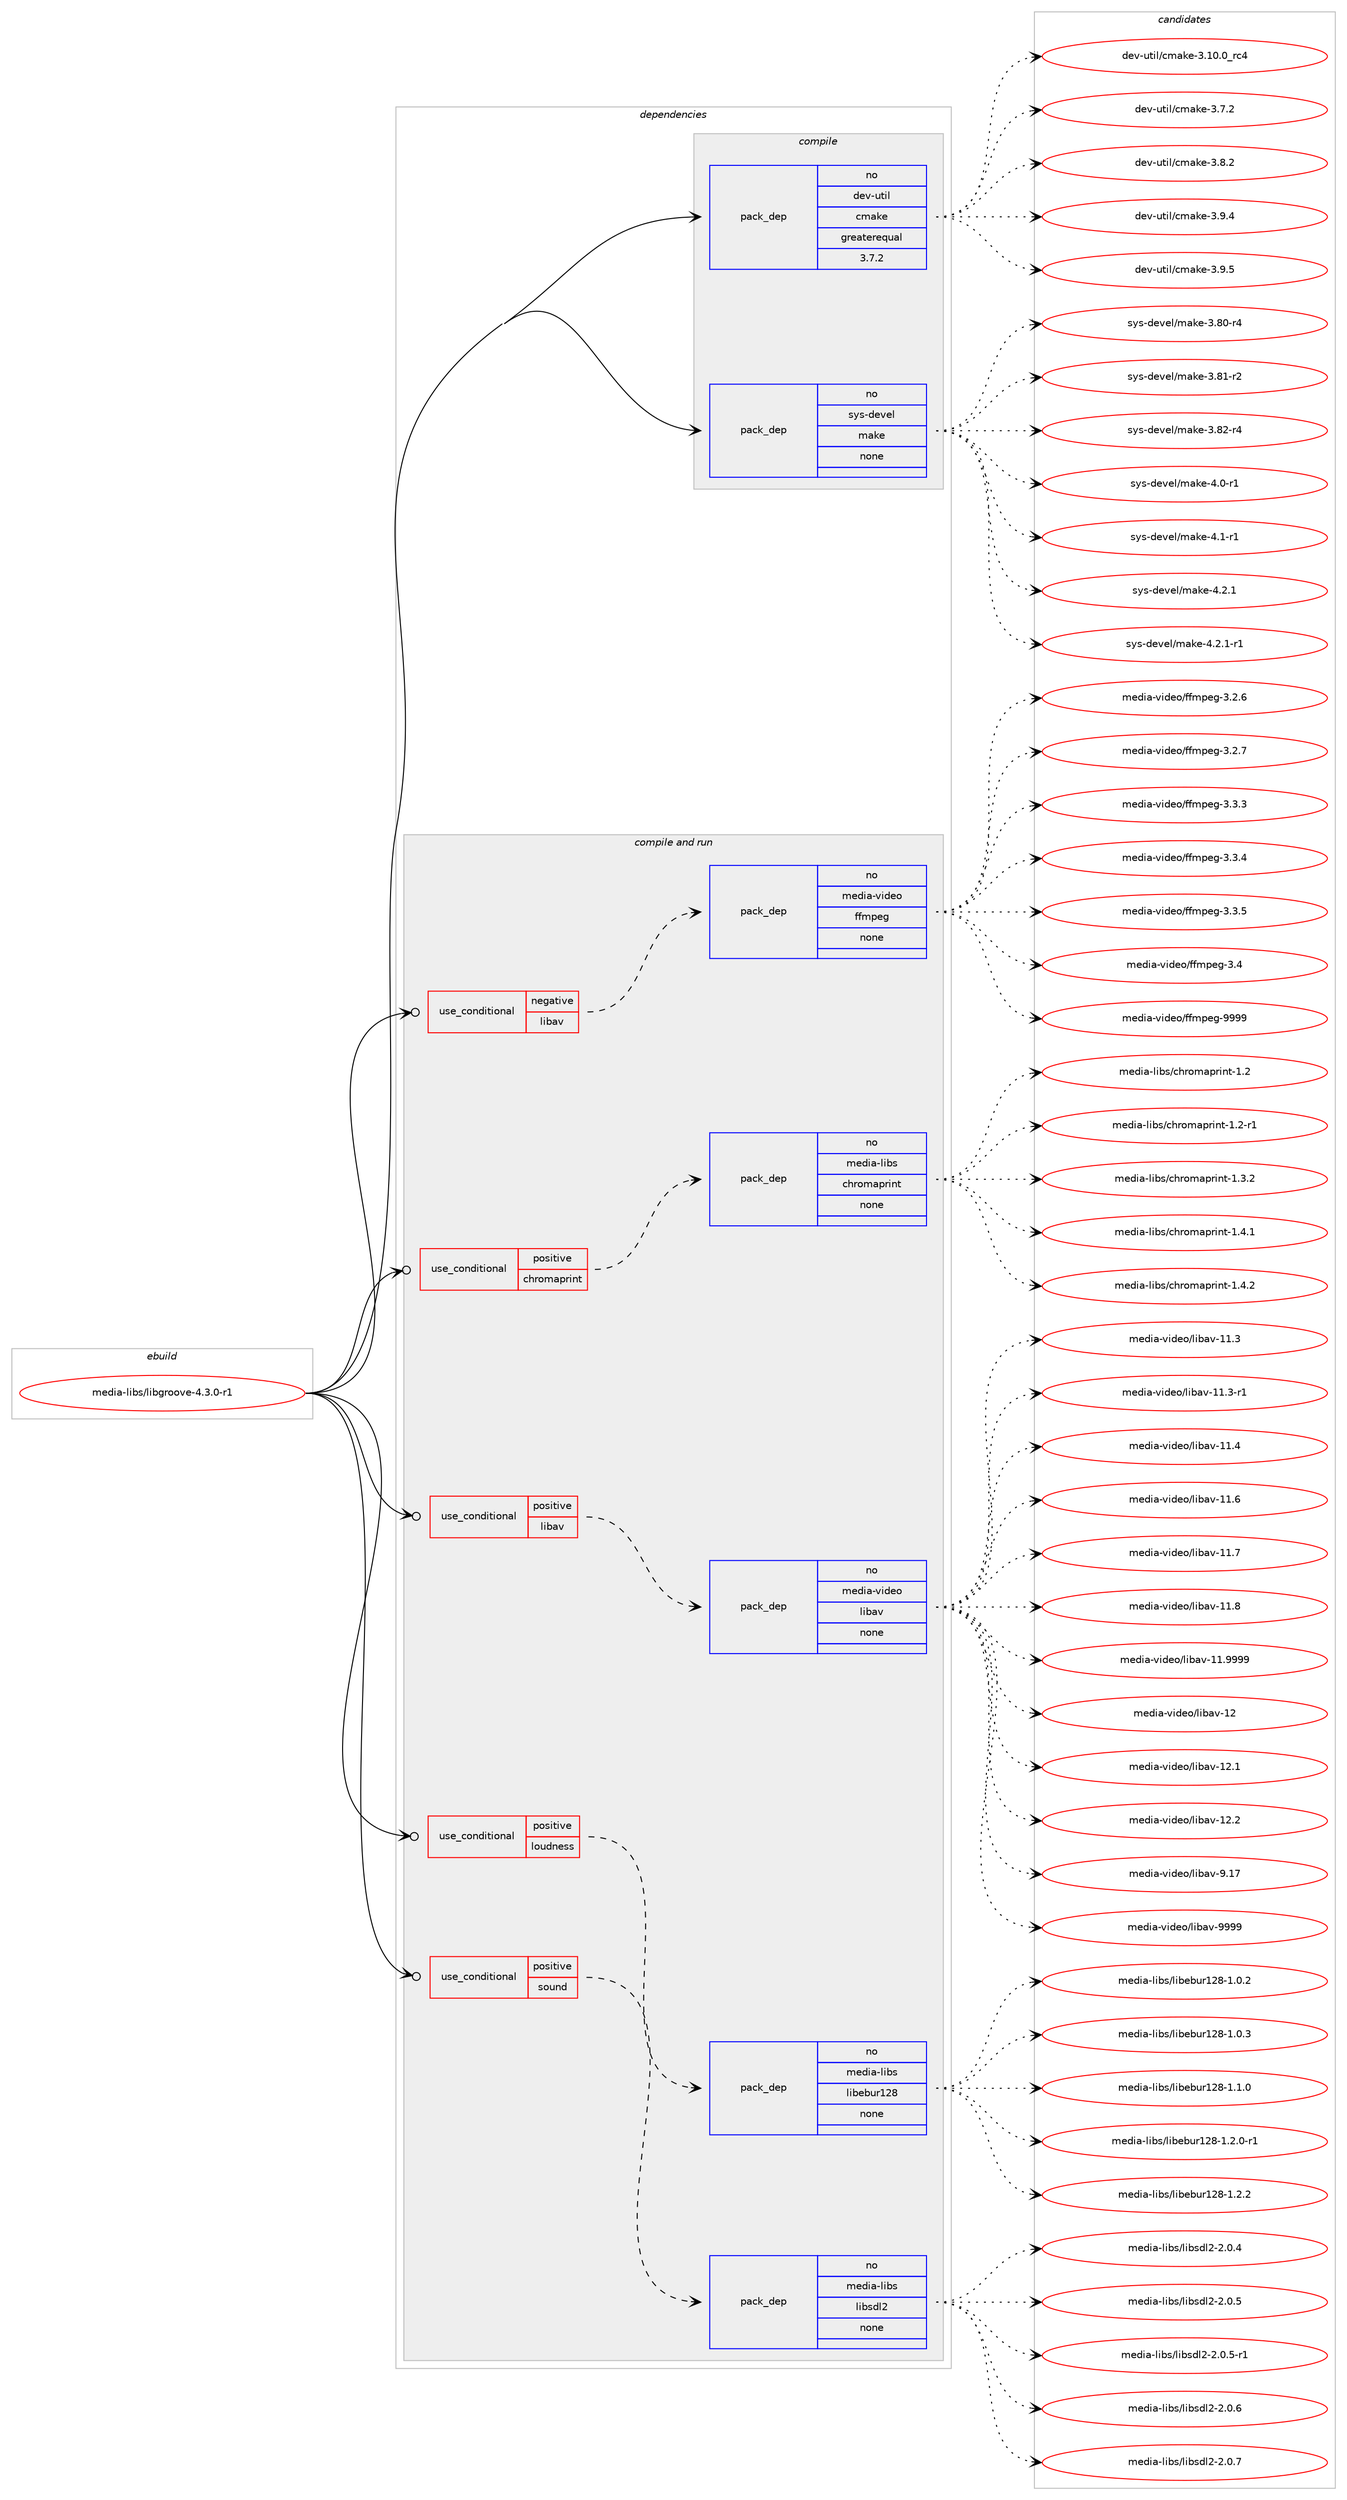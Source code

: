 digraph prolog {

# *************
# Graph options
# *************

newrank=true;
concentrate=true;
compound=true;
graph [rankdir=LR,fontname=Helvetica,fontsize=10,ranksep=1.5];#, ranksep=2.5, nodesep=0.2];
edge  [arrowhead=vee];
node  [fontname=Helvetica,fontsize=10];

# **********
# The ebuild
# **********

subgraph cluster_leftcol {
color=gray;
rank=same;
label=<<i>ebuild</i>>;
id [label="media-libs/libgroove-4.3.0-r1", color=red, width=4, href="../media-libs/libgroove-4.3.0-r1.svg"];
}

# ****************
# The dependencies
# ****************

subgraph cluster_midcol {
color=gray;
label=<<i>dependencies</i>>;
subgraph cluster_compile {
fillcolor="#eeeeee";
style=filled;
label=<<i>compile</i>>;
subgraph pack268389 {
dependency363730 [label=<<TABLE BORDER="0" CELLBORDER="1" CELLSPACING="0" CELLPADDING="4" WIDTH="220"><TR><TD ROWSPAN="6" CELLPADDING="30">pack_dep</TD></TR><TR><TD WIDTH="110">no</TD></TR><TR><TD>dev-util</TD></TR><TR><TD>cmake</TD></TR><TR><TD>greaterequal</TD></TR><TR><TD>3.7.2</TD></TR></TABLE>>, shape=none, color=blue];
}
id:e -> dependency363730:w [weight=20,style="solid",arrowhead="vee"];
subgraph pack268390 {
dependency363731 [label=<<TABLE BORDER="0" CELLBORDER="1" CELLSPACING="0" CELLPADDING="4" WIDTH="220"><TR><TD ROWSPAN="6" CELLPADDING="30">pack_dep</TD></TR><TR><TD WIDTH="110">no</TD></TR><TR><TD>sys-devel</TD></TR><TR><TD>make</TD></TR><TR><TD>none</TD></TR><TR><TD></TD></TR></TABLE>>, shape=none, color=blue];
}
id:e -> dependency363731:w [weight=20,style="solid",arrowhead="vee"];
}
subgraph cluster_compileandrun {
fillcolor="#eeeeee";
style=filled;
label=<<i>compile and run</i>>;
subgraph cond89693 {
dependency363732 [label=<<TABLE BORDER="0" CELLBORDER="1" CELLSPACING="0" CELLPADDING="4"><TR><TD ROWSPAN="3" CELLPADDING="10">use_conditional</TD></TR><TR><TD>negative</TD></TR><TR><TD>libav</TD></TR></TABLE>>, shape=none, color=red];
subgraph pack268391 {
dependency363733 [label=<<TABLE BORDER="0" CELLBORDER="1" CELLSPACING="0" CELLPADDING="4" WIDTH="220"><TR><TD ROWSPAN="6" CELLPADDING="30">pack_dep</TD></TR><TR><TD WIDTH="110">no</TD></TR><TR><TD>media-video</TD></TR><TR><TD>ffmpeg</TD></TR><TR><TD>none</TD></TR><TR><TD></TD></TR></TABLE>>, shape=none, color=blue];
}
dependency363732:e -> dependency363733:w [weight=20,style="dashed",arrowhead="vee"];
}
id:e -> dependency363732:w [weight=20,style="solid",arrowhead="odotvee"];
subgraph cond89694 {
dependency363734 [label=<<TABLE BORDER="0" CELLBORDER="1" CELLSPACING="0" CELLPADDING="4"><TR><TD ROWSPAN="3" CELLPADDING="10">use_conditional</TD></TR><TR><TD>positive</TD></TR><TR><TD>chromaprint</TD></TR></TABLE>>, shape=none, color=red];
subgraph pack268392 {
dependency363735 [label=<<TABLE BORDER="0" CELLBORDER="1" CELLSPACING="0" CELLPADDING="4" WIDTH="220"><TR><TD ROWSPAN="6" CELLPADDING="30">pack_dep</TD></TR><TR><TD WIDTH="110">no</TD></TR><TR><TD>media-libs</TD></TR><TR><TD>chromaprint</TD></TR><TR><TD>none</TD></TR><TR><TD></TD></TR></TABLE>>, shape=none, color=blue];
}
dependency363734:e -> dependency363735:w [weight=20,style="dashed",arrowhead="vee"];
}
id:e -> dependency363734:w [weight=20,style="solid",arrowhead="odotvee"];
subgraph cond89695 {
dependency363736 [label=<<TABLE BORDER="0" CELLBORDER="1" CELLSPACING="0" CELLPADDING="4"><TR><TD ROWSPAN="3" CELLPADDING="10">use_conditional</TD></TR><TR><TD>positive</TD></TR><TR><TD>libav</TD></TR></TABLE>>, shape=none, color=red];
subgraph pack268393 {
dependency363737 [label=<<TABLE BORDER="0" CELLBORDER="1" CELLSPACING="0" CELLPADDING="4" WIDTH="220"><TR><TD ROWSPAN="6" CELLPADDING="30">pack_dep</TD></TR><TR><TD WIDTH="110">no</TD></TR><TR><TD>media-video</TD></TR><TR><TD>libav</TD></TR><TR><TD>none</TD></TR><TR><TD></TD></TR></TABLE>>, shape=none, color=blue];
}
dependency363736:e -> dependency363737:w [weight=20,style="dashed",arrowhead="vee"];
}
id:e -> dependency363736:w [weight=20,style="solid",arrowhead="odotvee"];
subgraph cond89696 {
dependency363738 [label=<<TABLE BORDER="0" CELLBORDER="1" CELLSPACING="0" CELLPADDING="4"><TR><TD ROWSPAN="3" CELLPADDING="10">use_conditional</TD></TR><TR><TD>positive</TD></TR><TR><TD>loudness</TD></TR></TABLE>>, shape=none, color=red];
subgraph pack268394 {
dependency363739 [label=<<TABLE BORDER="0" CELLBORDER="1" CELLSPACING="0" CELLPADDING="4" WIDTH="220"><TR><TD ROWSPAN="6" CELLPADDING="30">pack_dep</TD></TR><TR><TD WIDTH="110">no</TD></TR><TR><TD>media-libs</TD></TR><TR><TD>libebur128</TD></TR><TR><TD>none</TD></TR><TR><TD></TD></TR></TABLE>>, shape=none, color=blue];
}
dependency363738:e -> dependency363739:w [weight=20,style="dashed",arrowhead="vee"];
}
id:e -> dependency363738:w [weight=20,style="solid",arrowhead="odotvee"];
subgraph cond89697 {
dependency363740 [label=<<TABLE BORDER="0" CELLBORDER="1" CELLSPACING="0" CELLPADDING="4"><TR><TD ROWSPAN="3" CELLPADDING="10">use_conditional</TD></TR><TR><TD>positive</TD></TR><TR><TD>sound</TD></TR></TABLE>>, shape=none, color=red];
subgraph pack268395 {
dependency363741 [label=<<TABLE BORDER="0" CELLBORDER="1" CELLSPACING="0" CELLPADDING="4" WIDTH="220"><TR><TD ROWSPAN="6" CELLPADDING="30">pack_dep</TD></TR><TR><TD WIDTH="110">no</TD></TR><TR><TD>media-libs</TD></TR><TR><TD>libsdl2</TD></TR><TR><TD>none</TD></TR><TR><TD></TD></TR></TABLE>>, shape=none, color=blue];
}
dependency363740:e -> dependency363741:w [weight=20,style="dashed",arrowhead="vee"];
}
id:e -> dependency363740:w [weight=20,style="solid",arrowhead="odotvee"];
}
subgraph cluster_run {
fillcolor="#eeeeee";
style=filled;
label=<<i>run</i>>;
}
}

# **************
# The candidates
# **************

subgraph cluster_choices {
rank=same;
color=gray;
label=<<i>candidates</i>>;

subgraph choice268389 {
color=black;
nodesep=1;
choice1001011184511711610510847991099710710145514649484648951149952 [label="dev-util/cmake-3.10.0_rc4", color=red, width=4,href="../dev-util/cmake-3.10.0_rc4.svg"];
choice10010111845117116105108479910997107101455146554650 [label="dev-util/cmake-3.7.2", color=red, width=4,href="../dev-util/cmake-3.7.2.svg"];
choice10010111845117116105108479910997107101455146564650 [label="dev-util/cmake-3.8.2", color=red, width=4,href="../dev-util/cmake-3.8.2.svg"];
choice10010111845117116105108479910997107101455146574652 [label="dev-util/cmake-3.9.4", color=red, width=4,href="../dev-util/cmake-3.9.4.svg"];
choice10010111845117116105108479910997107101455146574653 [label="dev-util/cmake-3.9.5", color=red, width=4,href="../dev-util/cmake-3.9.5.svg"];
dependency363730:e -> choice1001011184511711610510847991099710710145514649484648951149952:w [style=dotted,weight="100"];
dependency363730:e -> choice10010111845117116105108479910997107101455146554650:w [style=dotted,weight="100"];
dependency363730:e -> choice10010111845117116105108479910997107101455146564650:w [style=dotted,weight="100"];
dependency363730:e -> choice10010111845117116105108479910997107101455146574652:w [style=dotted,weight="100"];
dependency363730:e -> choice10010111845117116105108479910997107101455146574653:w [style=dotted,weight="100"];
}
subgraph choice268390 {
color=black;
nodesep=1;
choice11512111545100101118101108471099710710145514656484511452 [label="sys-devel/make-3.80-r4", color=red, width=4,href="../sys-devel/make-3.80-r4.svg"];
choice11512111545100101118101108471099710710145514656494511450 [label="sys-devel/make-3.81-r2", color=red, width=4,href="../sys-devel/make-3.81-r2.svg"];
choice11512111545100101118101108471099710710145514656504511452 [label="sys-devel/make-3.82-r4", color=red, width=4,href="../sys-devel/make-3.82-r4.svg"];
choice115121115451001011181011084710997107101455246484511449 [label="sys-devel/make-4.0-r1", color=red, width=4,href="../sys-devel/make-4.0-r1.svg"];
choice115121115451001011181011084710997107101455246494511449 [label="sys-devel/make-4.1-r1", color=red, width=4,href="../sys-devel/make-4.1-r1.svg"];
choice115121115451001011181011084710997107101455246504649 [label="sys-devel/make-4.2.1", color=red, width=4,href="../sys-devel/make-4.2.1.svg"];
choice1151211154510010111810110847109971071014552465046494511449 [label="sys-devel/make-4.2.1-r1", color=red, width=4,href="../sys-devel/make-4.2.1-r1.svg"];
dependency363731:e -> choice11512111545100101118101108471099710710145514656484511452:w [style=dotted,weight="100"];
dependency363731:e -> choice11512111545100101118101108471099710710145514656494511450:w [style=dotted,weight="100"];
dependency363731:e -> choice11512111545100101118101108471099710710145514656504511452:w [style=dotted,weight="100"];
dependency363731:e -> choice115121115451001011181011084710997107101455246484511449:w [style=dotted,weight="100"];
dependency363731:e -> choice115121115451001011181011084710997107101455246494511449:w [style=dotted,weight="100"];
dependency363731:e -> choice115121115451001011181011084710997107101455246504649:w [style=dotted,weight="100"];
dependency363731:e -> choice1151211154510010111810110847109971071014552465046494511449:w [style=dotted,weight="100"];
}
subgraph choice268391 {
color=black;
nodesep=1;
choice109101100105974511810510010111147102102109112101103455146504654 [label="media-video/ffmpeg-3.2.6", color=red, width=4,href="../media-video/ffmpeg-3.2.6.svg"];
choice109101100105974511810510010111147102102109112101103455146504655 [label="media-video/ffmpeg-3.2.7", color=red, width=4,href="../media-video/ffmpeg-3.2.7.svg"];
choice109101100105974511810510010111147102102109112101103455146514651 [label="media-video/ffmpeg-3.3.3", color=red, width=4,href="../media-video/ffmpeg-3.3.3.svg"];
choice109101100105974511810510010111147102102109112101103455146514652 [label="media-video/ffmpeg-3.3.4", color=red, width=4,href="../media-video/ffmpeg-3.3.4.svg"];
choice109101100105974511810510010111147102102109112101103455146514653 [label="media-video/ffmpeg-3.3.5", color=red, width=4,href="../media-video/ffmpeg-3.3.5.svg"];
choice10910110010597451181051001011114710210210911210110345514652 [label="media-video/ffmpeg-3.4", color=red, width=4,href="../media-video/ffmpeg-3.4.svg"];
choice1091011001059745118105100101111471021021091121011034557575757 [label="media-video/ffmpeg-9999", color=red, width=4,href="../media-video/ffmpeg-9999.svg"];
dependency363733:e -> choice109101100105974511810510010111147102102109112101103455146504654:w [style=dotted,weight="100"];
dependency363733:e -> choice109101100105974511810510010111147102102109112101103455146504655:w [style=dotted,weight="100"];
dependency363733:e -> choice109101100105974511810510010111147102102109112101103455146514651:w [style=dotted,weight="100"];
dependency363733:e -> choice109101100105974511810510010111147102102109112101103455146514652:w [style=dotted,weight="100"];
dependency363733:e -> choice109101100105974511810510010111147102102109112101103455146514653:w [style=dotted,weight="100"];
dependency363733:e -> choice10910110010597451181051001011114710210210911210110345514652:w [style=dotted,weight="100"];
dependency363733:e -> choice1091011001059745118105100101111471021021091121011034557575757:w [style=dotted,weight="100"];
}
subgraph choice268392 {
color=black;
nodesep=1;
choice10910110010597451081059811547991041141111099711211410511011645494650 [label="media-libs/chromaprint-1.2", color=red, width=4,href="../media-libs/chromaprint-1.2.svg"];
choice109101100105974510810598115479910411411110997112114105110116454946504511449 [label="media-libs/chromaprint-1.2-r1", color=red, width=4,href="../media-libs/chromaprint-1.2-r1.svg"];
choice109101100105974510810598115479910411411110997112114105110116454946514650 [label="media-libs/chromaprint-1.3.2", color=red, width=4,href="../media-libs/chromaprint-1.3.2.svg"];
choice109101100105974510810598115479910411411110997112114105110116454946524649 [label="media-libs/chromaprint-1.4.1", color=red, width=4,href="../media-libs/chromaprint-1.4.1.svg"];
choice109101100105974510810598115479910411411110997112114105110116454946524650 [label="media-libs/chromaprint-1.4.2", color=red, width=4,href="../media-libs/chromaprint-1.4.2.svg"];
dependency363735:e -> choice10910110010597451081059811547991041141111099711211410511011645494650:w [style=dotted,weight="100"];
dependency363735:e -> choice109101100105974510810598115479910411411110997112114105110116454946504511449:w [style=dotted,weight="100"];
dependency363735:e -> choice109101100105974510810598115479910411411110997112114105110116454946514650:w [style=dotted,weight="100"];
dependency363735:e -> choice109101100105974510810598115479910411411110997112114105110116454946524649:w [style=dotted,weight="100"];
dependency363735:e -> choice109101100105974510810598115479910411411110997112114105110116454946524650:w [style=dotted,weight="100"];
}
subgraph choice268393 {
color=black;
nodesep=1;
choice10910110010597451181051001011114710810598971184549494651 [label="media-video/libav-11.3", color=red, width=4,href="../media-video/libav-11.3.svg"];
choice109101100105974511810510010111147108105989711845494946514511449 [label="media-video/libav-11.3-r1", color=red, width=4,href="../media-video/libav-11.3-r1.svg"];
choice10910110010597451181051001011114710810598971184549494652 [label="media-video/libav-11.4", color=red, width=4,href="../media-video/libav-11.4.svg"];
choice10910110010597451181051001011114710810598971184549494654 [label="media-video/libav-11.6", color=red, width=4,href="../media-video/libav-11.6.svg"];
choice10910110010597451181051001011114710810598971184549494655 [label="media-video/libav-11.7", color=red, width=4,href="../media-video/libav-11.7.svg"];
choice10910110010597451181051001011114710810598971184549494656 [label="media-video/libav-11.8", color=red, width=4,href="../media-video/libav-11.8.svg"];
choice10910110010597451181051001011114710810598971184549494657575757 [label="media-video/libav-11.9999", color=red, width=4,href="../media-video/libav-11.9999.svg"];
choice1091011001059745118105100101111471081059897118454950 [label="media-video/libav-12", color=red, width=4,href="../media-video/libav-12.svg"];
choice10910110010597451181051001011114710810598971184549504649 [label="media-video/libav-12.1", color=red, width=4,href="../media-video/libav-12.1.svg"];
choice10910110010597451181051001011114710810598971184549504650 [label="media-video/libav-12.2", color=red, width=4,href="../media-video/libav-12.2.svg"];
choice10910110010597451181051001011114710810598971184557464955 [label="media-video/libav-9.17", color=red, width=4,href="../media-video/libav-9.17.svg"];
choice10910110010597451181051001011114710810598971184557575757 [label="media-video/libav-9999", color=red, width=4,href="../media-video/libav-9999.svg"];
dependency363737:e -> choice10910110010597451181051001011114710810598971184549494651:w [style=dotted,weight="100"];
dependency363737:e -> choice109101100105974511810510010111147108105989711845494946514511449:w [style=dotted,weight="100"];
dependency363737:e -> choice10910110010597451181051001011114710810598971184549494652:w [style=dotted,weight="100"];
dependency363737:e -> choice10910110010597451181051001011114710810598971184549494654:w [style=dotted,weight="100"];
dependency363737:e -> choice10910110010597451181051001011114710810598971184549494655:w [style=dotted,weight="100"];
dependency363737:e -> choice10910110010597451181051001011114710810598971184549494656:w [style=dotted,weight="100"];
dependency363737:e -> choice10910110010597451181051001011114710810598971184549494657575757:w [style=dotted,weight="100"];
dependency363737:e -> choice1091011001059745118105100101111471081059897118454950:w [style=dotted,weight="100"];
dependency363737:e -> choice10910110010597451181051001011114710810598971184549504649:w [style=dotted,weight="100"];
dependency363737:e -> choice10910110010597451181051001011114710810598971184549504650:w [style=dotted,weight="100"];
dependency363737:e -> choice10910110010597451181051001011114710810598971184557464955:w [style=dotted,weight="100"];
dependency363737:e -> choice10910110010597451181051001011114710810598971184557575757:w [style=dotted,weight="100"];
}
subgraph choice268394 {
color=black;
nodesep=1;
choice109101100105974510810598115471081059810198117114495056454946484650 [label="media-libs/libebur128-1.0.2", color=red, width=4,href="../media-libs/libebur128-1.0.2.svg"];
choice109101100105974510810598115471081059810198117114495056454946484651 [label="media-libs/libebur128-1.0.3", color=red, width=4,href="../media-libs/libebur128-1.0.3.svg"];
choice109101100105974510810598115471081059810198117114495056454946494648 [label="media-libs/libebur128-1.1.0", color=red, width=4,href="../media-libs/libebur128-1.1.0.svg"];
choice1091011001059745108105981154710810598101981171144950564549465046484511449 [label="media-libs/libebur128-1.2.0-r1", color=red, width=4,href="../media-libs/libebur128-1.2.0-r1.svg"];
choice109101100105974510810598115471081059810198117114495056454946504650 [label="media-libs/libebur128-1.2.2", color=red, width=4,href="../media-libs/libebur128-1.2.2.svg"];
dependency363739:e -> choice109101100105974510810598115471081059810198117114495056454946484650:w [style=dotted,weight="100"];
dependency363739:e -> choice109101100105974510810598115471081059810198117114495056454946484651:w [style=dotted,weight="100"];
dependency363739:e -> choice109101100105974510810598115471081059810198117114495056454946494648:w [style=dotted,weight="100"];
dependency363739:e -> choice1091011001059745108105981154710810598101981171144950564549465046484511449:w [style=dotted,weight="100"];
dependency363739:e -> choice109101100105974510810598115471081059810198117114495056454946504650:w [style=dotted,weight="100"];
}
subgraph choice268395 {
color=black;
nodesep=1;
choice109101100105974510810598115471081059811510010850455046484652 [label="media-libs/libsdl2-2.0.4", color=red, width=4,href="../media-libs/libsdl2-2.0.4.svg"];
choice109101100105974510810598115471081059811510010850455046484653 [label="media-libs/libsdl2-2.0.5", color=red, width=4,href="../media-libs/libsdl2-2.0.5.svg"];
choice1091011001059745108105981154710810598115100108504550464846534511449 [label="media-libs/libsdl2-2.0.5-r1", color=red, width=4,href="../media-libs/libsdl2-2.0.5-r1.svg"];
choice109101100105974510810598115471081059811510010850455046484654 [label="media-libs/libsdl2-2.0.6", color=red, width=4,href="../media-libs/libsdl2-2.0.6.svg"];
choice109101100105974510810598115471081059811510010850455046484655 [label="media-libs/libsdl2-2.0.7", color=red, width=4,href="../media-libs/libsdl2-2.0.7.svg"];
dependency363741:e -> choice109101100105974510810598115471081059811510010850455046484652:w [style=dotted,weight="100"];
dependency363741:e -> choice109101100105974510810598115471081059811510010850455046484653:w [style=dotted,weight="100"];
dependency363741:e -> choice1091011001059745108105981154710810598115100108504550464846534511449:w [style=dotted,weight="100"];
dependency363741:e -> choice109101100105974510810598115471081059811510010850455046484654:w [style=dotted,weight="100"];
dependency363741:e -> choice109101100105974510810598115471081059811510010850455046484655:w [style=dotted,weight="100"];
}
}

}
